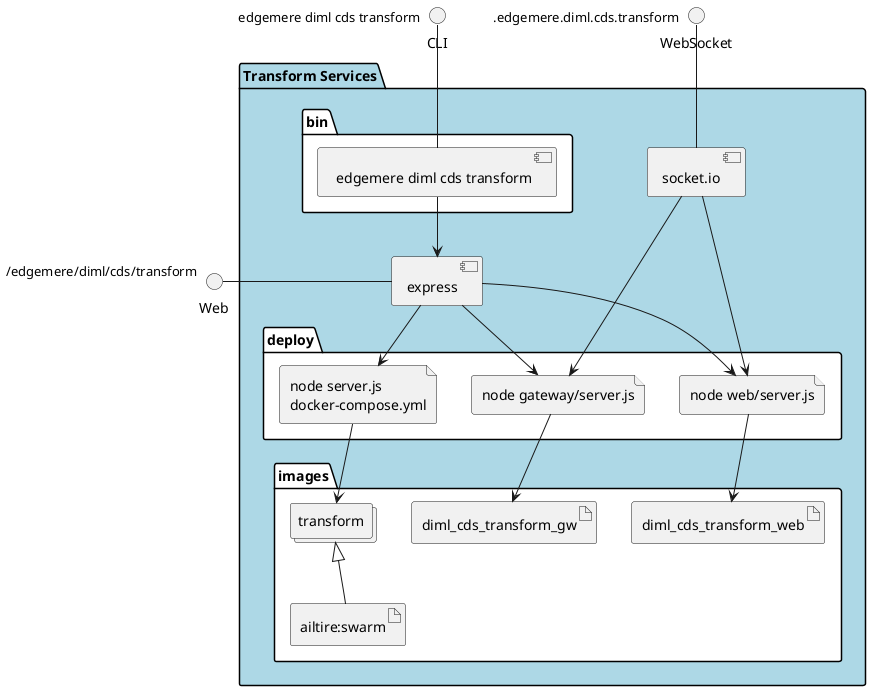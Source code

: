 @startuml
  interface CLI
  interface Web
  interface WebSocket
package "Transform Services" #lightblue {
  component express as REST
  component socket.io as socket
  folder bin #ffffff {
    component " edgemere diml cds transform" as binName
  }
  binName --> REST

  folder deploy #ffffff {
      file "node server.js\ndocker-compose.yml" as transform_container
      REST --> transform_container

  
    file "node web/server.js" as web_container
    REST --> web_container
    socket ---> web_container
  
    file "node gateway/server.js" as gateway_container
    REST --> gateway_container
    socket ---> gateway_container
  
  }
  folder images #ffffff {
    collections "transform" as transformimage
    artifact "ailtire:swarm" as ailtireswarm
    transformimage <|-- ailtireswarm
    transform_container --> transformimage

  
      artifact diml_cds_transform_web
      web_container --> diml_cds_transform_web
    
      artifact diml_cds_transform_gw
      gateway_container --> diml_cds_transform_gw
    
  }
}
CLI " edgemere diml cds transform" -- binName
Web "/edgemere/diml/cds/transform" - REST
WebSocket ".edgemere.diml.cds.transform" -- socket

@enduml
